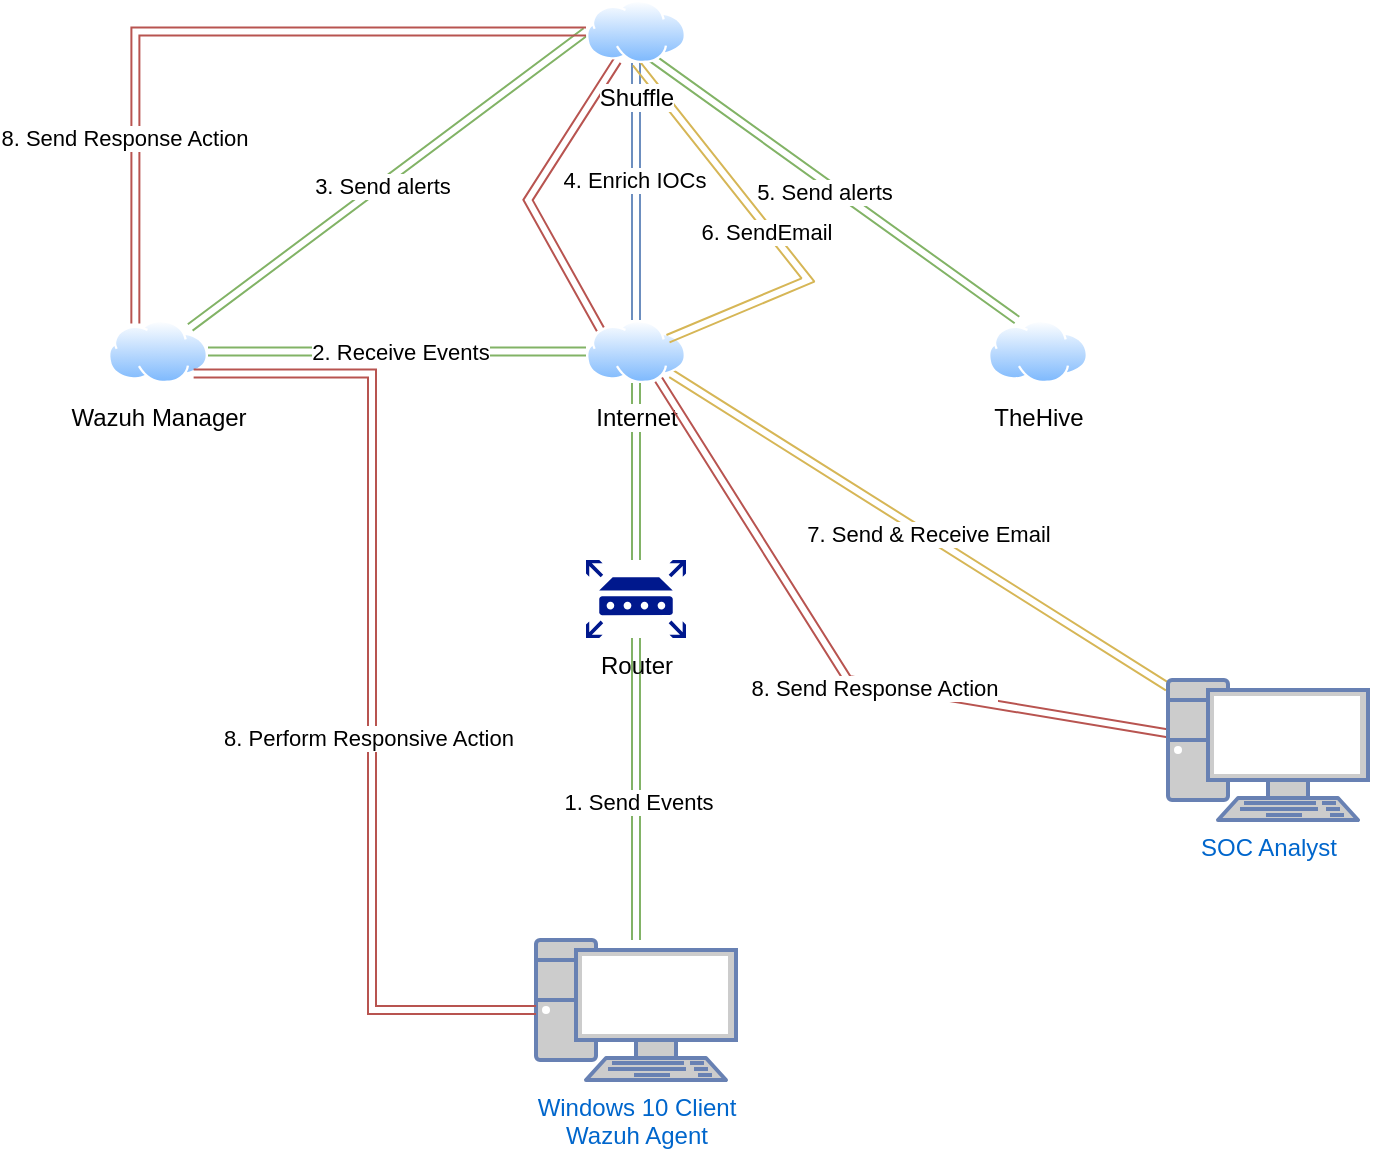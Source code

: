 <mxfile version="24.2.0" type="github">
  <diagram name="Page-1" id="chxrST_A8KqLeMlCMRPz">
    <mxGraphModel dx="1434" dy="746" grid="1" gridSize="10" guides="1" tooltips="1" connect="1" arrows="1" fold="1" page="1" pageScale="1" pageWidth="827" pageHeight="1169" math="0" shadow="0">
      <root>
        <mxCell id="0" />
        <mxCell id="1" parent="0" />
        <mxCell id="b6bAKrQF4LORjcz6RFV4-9" style="edgeStyle=orthogonalEdgeStyle;rounded=0;orthogonalLoop=1;jettySize=auto;html=1;shape=link;fillColor=#d5e8d4;strokeColor=#82b366;" edge="1" parent="1" source="b6bAKrQF4LORjcz6RFV4-2" target="b6bAKrQF4LORjcz6RFV4-3">
          <mxGeometry relative="1" as="geometry" />
        </mxCell>
        <mxCell id="b6bAKrQF4LORjcz6RFV4-11" value="1. Send Events" style="edgeLabel;html=1;align=center;verticalAlign=middle;resizable=0;points=[];" vertex="1" connectable="0" parent="b6bAKrQF4LORjcz6RFV4-9">
          <mxGeometry x="-0.086" y="-1" relative="1" as="geometry">
            <mxPoint as="offset" />
          </mxGeometry>
        </mxCell>
        <mxCell id="b6bAKrQF4LORjcz6RFV4-2" value="Windows 10 Client&lt;div&gt;Wazuh Agent&lt;/div&gt;" style="fontColor=#0066CC;verticalAlign=top;verticalLabelPosition=bottom;labelPosition=center;align=center;html=1;outlineConnect=0;fillColor=#CCCCCC;strokeColor=#6881B3;gradientColor=none;gradientDirection=north;strokeWidth=2;shape=mxgraph.networks.pc;" vertex="1" parent="1">
          <mxGeometry x="364" y="510" width="100" height="70" as="geometry" />
        </mxCell>
        <mxCell id="b6bAKrQF4LORjcz6RFV4-10" style="edgeStyle=orthogonalEdgeStyle;rounded=0;orthogonalLoop=1;jettySize=auto;html=1;shape=link;fillColor=#d5e8d4;strokeColor=#82b366;" edge="1" parent="1" source="b6bAKrQF4LORjcz6RFV4-3" target="b6bAKrQF4LORjcz6RFV4-4">
          <mxGeometry relative="1" as="geometry" />
        </mxCell>
        <mxCell id="b6bAKrQF4LORjcz6RFV4-3" value="Router&lt;div&gt;&lt;br&gt;&lt;/div&gt;" style="sketch=0;aspect=fixed;pointerEvents=1;shadow=0;dashed=0;html=1;strokeColor=none;labelPosition=center;verticalLabelPosition=bottom;verticalAlign=top;align=center;fillColor=#00188D;shape=mxgraph.mscae.enterprise.router" vertex="1" parent="1">
          <mxGeometry x="389" y="320" width="50" height="39" as="geometry" />
        </mxCell>
        <mxCell id="b6bAKrQF4LORjcz6RFV4-12" style="edgeStyle=orthogonalEdgeStyle;rounded=0;orthogonalLoop=1;jettySize=auto;html=1;entryX=1;entryY=0.5;entryDx=0;entryDy=0;shape=link;fillColor=#d5e8d4;strokeColor=#82b366;" edge="1" parent="1" source="b6bAKrQF4LORjcz6RFV4-4" target="b6bAKrQF4LORjcz6RFV4-5">
          <mxGeometry relative="1" as="geometry" />
        </mxCell>
        <mxCell id="b6bAKrQF4LORjcz6RFV4-14" value="2. Receive Events" style="edgeLabel;html=1;align=center;verticalAlign=middle;resizable=0;points=[];" vertex="1" connectable="0" parent="b6bAKrQF4LORjcz6RFV4-12">
          <mxGeometry x="-0.01" relative="1" as="geometry">
            <mxPoint as="offset" />
          </mxGeometry>
        </mxCell>
        <mxCell id="b6bAKrQF4LORjcz6RFV4-22" style="rounded=0;orthogonalLoop=1;jettySize=auto;html=1;shape=link;fillColor=#fff2cc;strokeColor=#d6b656;" edge="1" parent="1" source="b6bAKrQF4LORjcz6RFV4-4" target="b6bAKrQF4LORjcz6RFV4-8">
          <mxGeometry relative="1" as="geometry" />
        </mxCell>
        <mxCell id="b6bAKrQF4LORjcz6RFV4-23" value="7. Send &amp;amp; Receive Email" style="edgeLabel;html=1;align=center;verticalAlign=middle;resizable=0;points=[];" vertex="1" connectable="0" parent="b6bAKrQF4LORjcz6RFV4-22">
          <mxGeometry x="0.03" y="1" relative="1" as="geometry">
            <mxPoint as="offset" />
          </mxGeometry>
        </mxCell>
        <mxCell id="b6bAKrQF4LORjcz6RFV4-26" style="rounded=0;orthogonalLoop=1;jettySize=auto;html=1;exitX=0;exitY=0;exitDx=0;exitDy=0;shape=link;fillColor=#f8cecc;strokeColor=#b85450;" edge="1" parent="1" source="b6bAKrQF4LORjcz6RFV4-4" target="b6bAKrQF4LORjcz6RFV4-7">
          <mxGeometry relative="1" as="geometry">
            <Array as="points">
              <mxPoint x="360" y="140" />
            </Array>
          </mxGeometry>
        </mxCell>
        <mxCell id="b6bAKrQF4LORjcz6RFV4-4" value="Internet" style="image;aspect=fixed;perimeter=ellipsePerimeter;html=1;align=center;shadow=0;dashed=0;spacingTop=3;image=img/lib/active_directory/internet_cloud.svg;" vertex="1" parent="1">
          <mxGeometry x="389" y="200" width="50" height="31.5" as="geometry" />
        </mxCell>
        <mxCell id="b6bAKrQF4LORjcz6RFV4-13" style="rounded=0;orthogonalLoop=1;jettySize=auto;html=1;entryX=0;entryY=0.5;entryDx=0;entryDy=0;shape=link;fillColor=#d5e8d4;strokeColor=#82b366;" edge="1" parent="1" source="b6bAKrQF4LORjcz6RFV4-5" target="b6bAKrQF4LORjcz6RFV4-7">
          <mxGeometry relative="1" as="geometry" />
        </mxCell>
        <mxCell id="b6bAKrQF4LORjcz6RFV4-15" value="3. Send alerts" style="edgeLabel;html=1;align=center;verticalAlign=middle;resizable=0;points=[];" vertex="1" connectable="0" parent="b6bAKrQF4LORjcz6RFV4-13">
          <mxGeometry x="-0.036" relative="1" as="geometry">
            <mxPoint as="offset" />
          </mxGeometry>
        </mxCell>
        <mxCell id="b6bAKrQF4LORjcz6RFV4-5" value="Wazuh Manager&lt;div&gt;&lt;br&gt;&lt;/div&gt;" style="image;aspect=fixed;perimeter=ellipsePerimeter;html=1;align=center;shadow=0;dashed=0;spacingTop=3;image=img/lib/active_directory/internet_cloud.svg;" vertex="1" parent="1">
          <mxGeometry x="150" y="200" width="50" height="31.5" as="geometry" />
        </mxCell>
        <mxCell id="b6bAKrQF4LORjcz6RFV4-6" value="TheHive" style="image;aspect=fixed;perimeter=ellipsePerimeter;html=1;align=center;shadow=0;dashed=0;spacingTop=3;image=img/lib/active_directory/internet_cloud.svg;" vertex="1" parent="1">
          <mxGeometry x="590" y="200" width="50" height="31.5" as="geometry" />
        </mxCell>
        <mxCell id="b6bAKrQF4LORjcz6RFV4-16" style="edgeStyle=orthogonalEdgeStyle;rounded=0;orthogonalLoop=1;jettySize=auto;html=1;entryX=0.5;entryY=0;entryDx=0;entryDy=0;shape=link;fillColor=#dae8fc;strokeColor=#6c8ebf;" edge="1" parent="1" source="b6bAKrQF4LORjcz6RFV4-7" target="b6bAKrQF4LORjcz6RFV4-4">
          <mxGeometry relative="1" as="geometry" />
        </mxCell>
        <mxCell id="b6bAKrQF4LORjcz6RFV4-17" value="4. Enrich IOCs" style="edgeLabel;html=1;align=center;verticalAlign=middle;resizable=0;points=[];" vertex="1" connectable="0" parent="b6bAKrQF4LORjcz6RFV4-16">
          <mxGeometry x="-0.087" y="-1" relative="1" as="geometry">
            <mxPoint as="offset" />
          </mxGeometry>
        </mxCell>
        <mxCell id="b6bAKrQF4LORjcz6RFV4-18" style="rounded=0;orthogonalLoop=1;jettySize=auto;html=1;entryX=0.5;entryY=0;entryDx=0;entryDy=0;shape=link;fillColor=#d5e8d4;strokeColor=#82b366;" edge="1" parent="1">
          <mxGeometry relative="1" as="geometry">
            <mxPoint x="419.999" y="67.577" as="sourcePoint" />
            <mxPoint x="604.49" y="200" as="targetPoint" />
          </mxGeometry>
        </mxCell>
        <mxCell id="b6bAKrQF4LORjcz6RFV4-19" value="5. Send alerts" style="edgeLabel;html=1;align=center;verticalAlign=middle;resizable=0;points=[];" vertex="1" connectable="0" parent="b6bAKrQF4LORjcz6RFV4-18">
          <mxGeometry x="-0.028" y="-4" relative="1" as="geometry">
            <mxPoint as="offset" />
          </mxGeometry>
        </mxCell>
        <mxCell id="b6bAKrQF4LORjcz6RFV4-20" style="rounded=0;orthogonalLoop=1;jettySize=auto;html=1;entryX=1;entryY=0.25;entryDx=0;entryDy=0;shape=link;exitX=0.5;exitY=1;exitDx=0;exitDy=0;fillColor=#fff2cc;strokeColor=#d6b656;" edge="1" parent="1" source="b6bAKrQF4LORjcz6RFV4-7">
          <mxGeometry relative="1" as="geometry">
            <mxPoint x="430.15" y="61.923" as="sourcePoint" />
            <mxPoint x="429.995" y="209.353" as="targetPoint" />
            <Array as="points">
              <mxPoint x="500" y="180" />
            </Array>
          </mxGeometry>
        </mxCell>
        <mxCell id="b6bAKrQF4LORjcz6RFV4-21" value="6. SendEmail" style="edgeLabel;html=1;align=center;verticalAlign=middle;resizable=0;points=[];" vertex="1" connectable="0" parent="b6bAKrQF4LORjcz6RFV4-20">
          <mxGeometry x="-0.011" y="-2" relative="1" as="geometry">
            <mxPoint as="offset" />
          </mxGeometry>
        </mxCell>
        <mxCell id="b6bAKrQF4LORjcz6RFV4-27" style="edgeStyle=orthogonalEdgeStyle;rounded=0;orthogonalLoop=1;jettySize=auto;html=1;entryX=0.25;entryY=0;entryDx=0;entryDy=0;shape=link;fillColor=#f8cecc;strokeColor=#b85450;" edge="1" parent="1" source="b6bAKrQF4LORjcz6RFV4-7" target="b6bAKrQF4LORjcz6RFV4-5">
          <mxGeometry relative="1" as="geometry" />
        </mxCell>
        <mxCell id="b6bAKrQF4LORjcz6RFV4-28" value="8. Send Response Action" style="edgeLabel;html=1;align=center;verticalAlign=middle;resizable=0;points=[];" vertex="1" connectable="0" parent="b6bAKrQF4LORjcz6RFV4-27">
          <mxGeometry x="0.506" y="-6" relative="1" as="geometry">
            <mxPoint y="-1" as="offset" />
          </mxGeometry>
        </mxCell>
        <mxCell id="b6bAKrQF4LORjcz6RFV4-7" value="Shuffle" style="image;aspect=fixed;perimeter=ellipsePerimeter;html=1;align=center;shadow=0;dashed=0;spacingTop=3;image=img/lib/active_directory/internet_cloud.svg;" vertex="1" parent="1">
          <mxGeometry x="389" y="40" width="50" height="31.5" as="geometry" />
        </mxCell>
        <mxCell id="b6bAKrQF4LORjcz6RFV4-24" style="rounded=0;orthogonalLoop=1;jettySize=auto;html=1;entryX=0.75;entryY=1;entryDx=0;entryDy=0;shape=link;fillColor=#f8cecc;strokeColor=#b85450;" edge="1" parent="1" source="b6bAKrQF4LORjcz6RFV4-8" target="b6bAKrQF4LORjcz6RFV4-4">
          <mxGeometry relative="1" as="geometry">
            <Array as="points">
              <mxPoint x="520" y="380" />
            </Array>
          </mxGeometry>
        </mxCell>
        <mxCell id="b6bAKrQF4LORjcz6RFV4-25" value="8. Send Response Action" style="edgeLabel;html=1;align=center;verticalAlign=middle;resizable=0;points=[];" vertex="1" connectable="0" parent="b6bAKrQF4LORjcz6RFV4-24">
          <mxGeometry x="-0.125" y="2" relative="1" as="geometry">
            <mxPoint as="offset" />
          </mxGeometry>
        </mxCell>
        <mxCell id="b6bAKrQF4LORjcz6RFV4-8" value="SOC Analyst" style="fontColor=#0066CC;verticalAlign=top;verticalLabelPosition=bottom;labelPosition=center;align=center;html=1;outlineConnect=0;fillColor=#CCCCCC;strokeColor=#6881B3;gradientColor=none;gradientDirection=north;strokeWidth=2;shape=mxgraph.networks.pc;" vertex="1" parent="1">
          <mxGeometry x="680" y="380" width="100" height="70" as="geometry" />
        </mxCell>
        <mxCell id="b6bAKrQF4LORjcz6RFV4-29" style="edgeStyle=orthogonalEdgeStyle;rounded=0;orthogonalLoop=1;jettySize=auto;html=1;exitX=1;exitY=1;exitDx=0;exitDy=0;entryX=0;entryY=0.5;entryDx=0;entryDy=0;entryPerimeter=0;shape=link;fillColor=#f8cecc;strokeColor=#b85450;" edge="1" parent="1" source="b6bAKrQF4LORjcz6RFV4-5" target="b6bAKrQF4LORjcz6RFV4-2">
          <mxGeometry relative="1" as="geometry">
            <mxPoint x="300" y="550" as="targetPoint" />
          </mxGeometry>
        </mxCell>
        <mxCell id="b6bAKrQF4LORjcz6RFV4-30" value="8. Perform Responsive Action" style="edgeLabel;html=1;align=center;verticalAlign=middle;resizable=0;points=[];" vertex="1" connectable="0" parent="b6bAKrQF4LORjcz6RFV4-29">
          <mxGeometry x="0.109" y="-2" relative="1" as="geometry">
            <mxPoint as="offset" />
          </mxGeometry>
        </mxCell>
      </root>
    </mxGraphModel>
  </diagram>
</mxfile>
